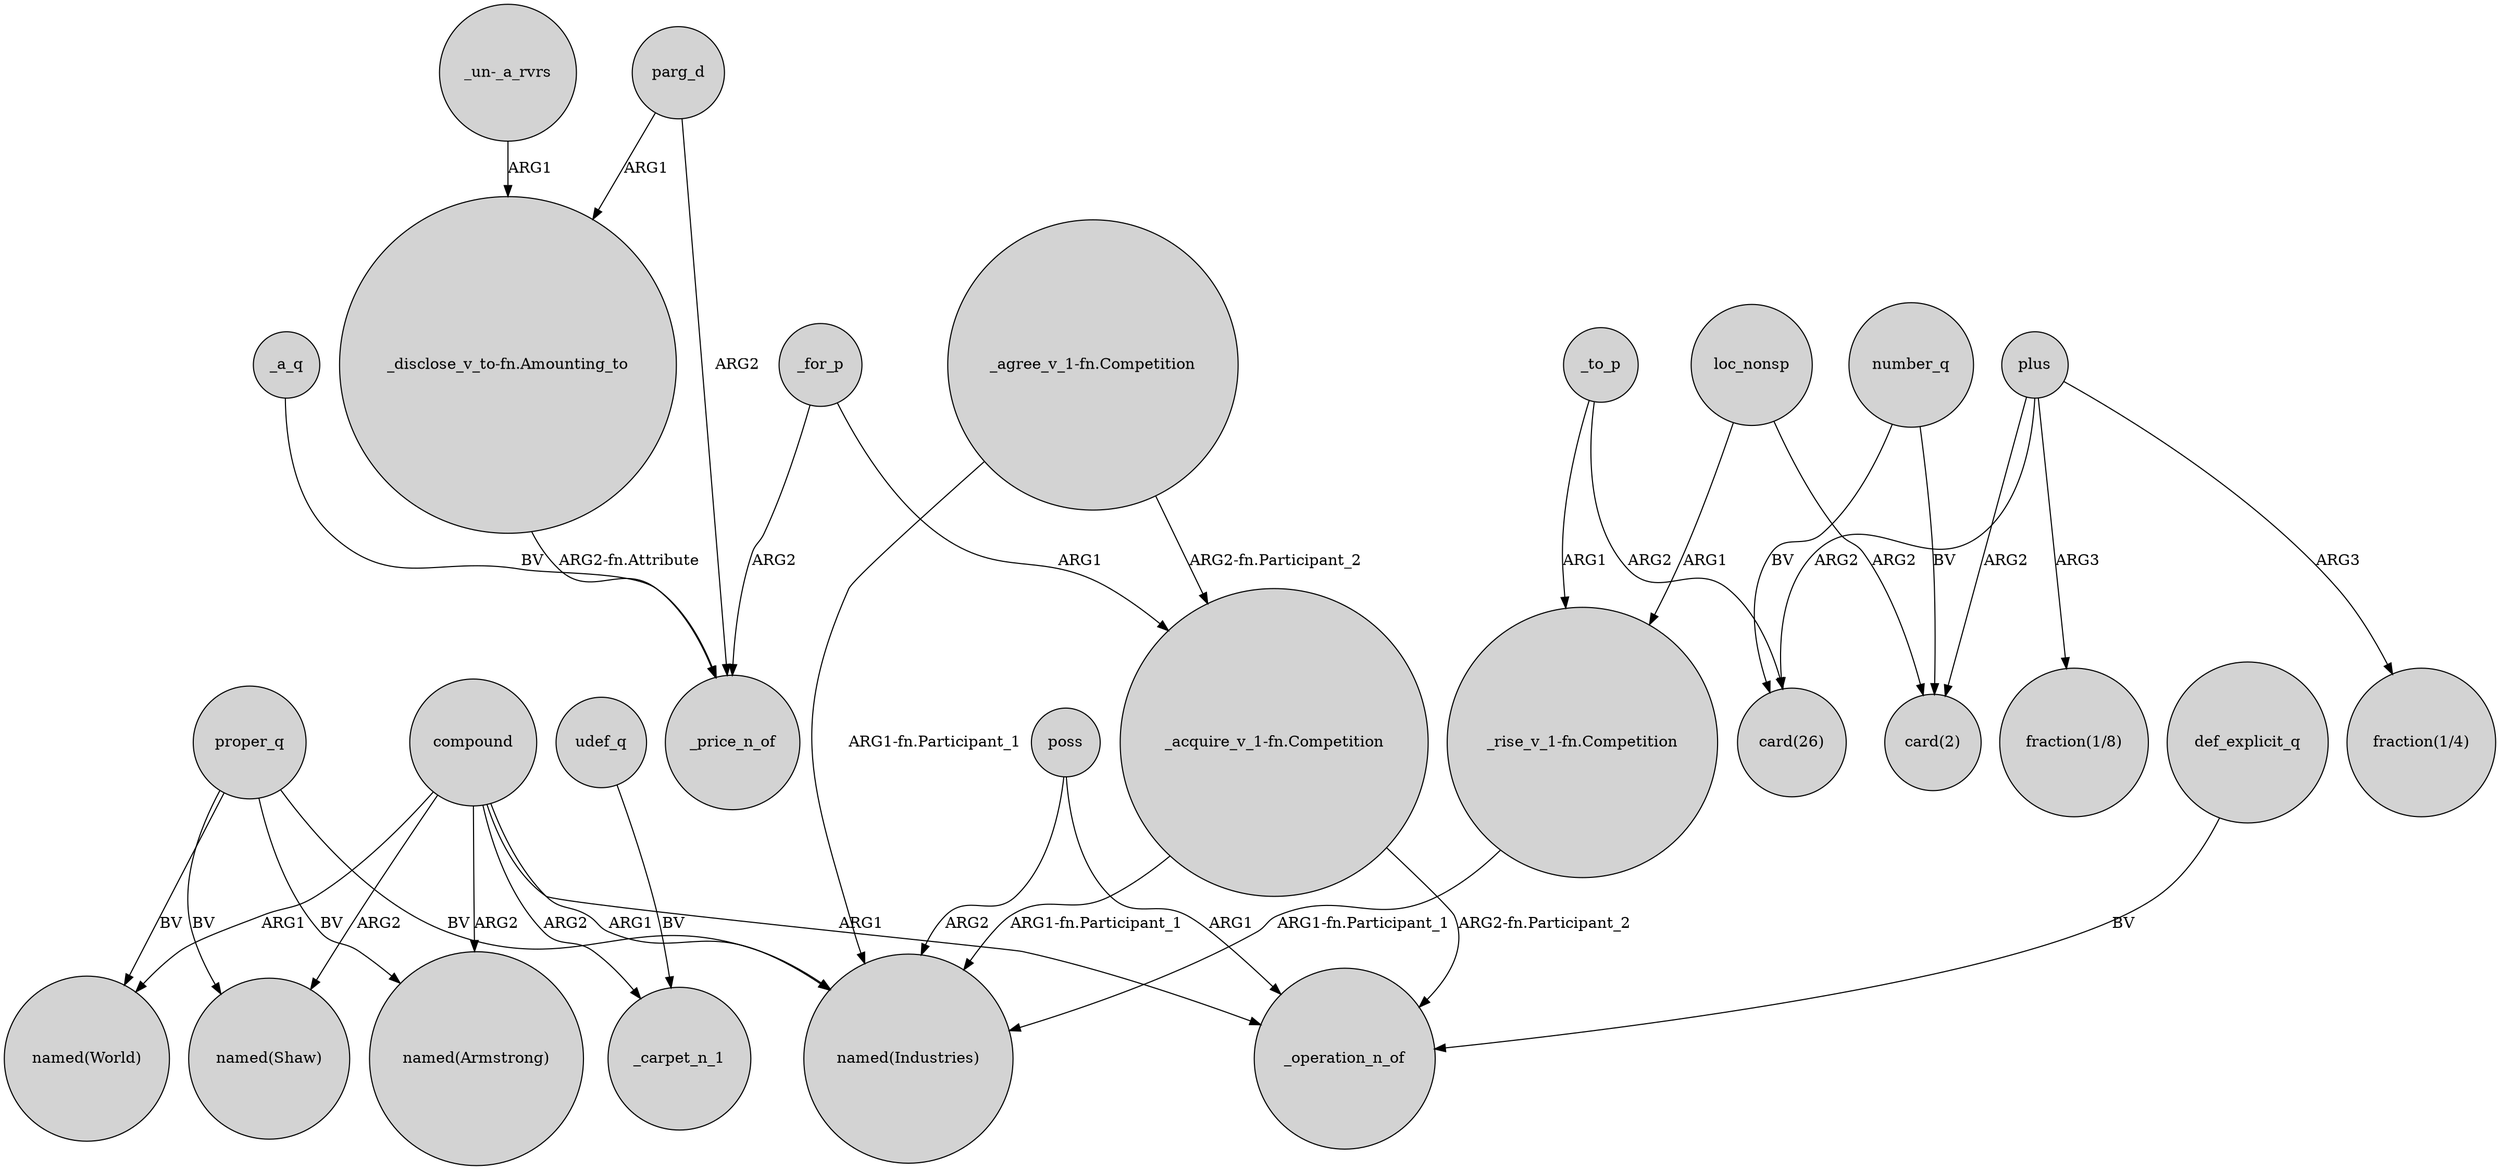 digraph {
	node [shape=circle style=filled]
	proper_q -> "named(Industries)" [label=BV]
	compound -> _carpet_n_1 [label=ARG2]
	compound -> "named(Shaw)" [label=ARG2]
	loc_nonsp -> "_rise_v_1-fn.Competition" [label=ARG1]
	number_q -> "card(2)" [label=BV]
	loc_nonsp -> "card(2)" [label=ARG2]
	"_acquire_v_1-fn.Competition" -> "named(Industries)" [label="ARG1-fn.Participant_1"]
	compound -> "named(Industries)" [label=ARG1]
	plus -> "fraction(1/8)" [label=ARG3]
	compound -> "named(World)" [label=ARG1]
	poss -> _operation_n_of [label=ARG1]
	compound -> "named(Armstrong)" [label=ARG2]
	"_agree_v_1-fn.Competition" -> "_acquire_v_1-fn.Competition" [label="ARG2-fn.Participant_2"]
	compound -> _operation_n_of [label=ARG1]
	"_disclose_v_to-fn.Amounting_to" -> _price_n_of [label="ARG2-fn.Attribute"]
	_for_p -> _price_n_of [label=ARG2]
	"_un-_a_rvrs" -> "_disclose_v_to-fn.Amounting_to" [label=ARG1]
	_for_p -> "_acquire_v_1-fn.Competition" [label=ARG1]
	plus -> "card(26)" [label=ARG2]
	"_rise_v_1-fn.Competition" -> "named(Industries)" [label="ARG1-fn.Participant_1"]
	_to_p -> "_rise_v_1-fn.Competition" [label=ARG1]
	poss -> "named(Industries)" [label=ARG2]
	proper_q -> "named(Shaw)" [label=BV]
	parg_d -> "_disclose_v_to-fn.Amounting_to" [label=ARG1]
	def_explicit_q -> _operation_n_of [label=BV]
	plus -> "card(2)" [label=ARG2]
	"_acquire_v_1-fn.Competition" -> _operation_n_of [label="ARG2-fn.Participant_2"]
	_to_p -> "card(26)" [label=ARG2]
	plus -> "fraction(1/4)" [label=ARG3]
	number_q -> "card(26)" [label=BV]
	proper_q -> "named(World)" [label=BV]
	parg_d -> _price_n_of [label=ARG2]
	"_agree_v_1-fn.Competition" -> "named(Industries)" [label="ARG1-fn.Participant_1"]
	udef_q -> _carpet_n_1 [label=BV]
	proper_q -> "named(Armstrong)" [label=BV]
	_a_q -> _price_n_of [label=BV]
}
